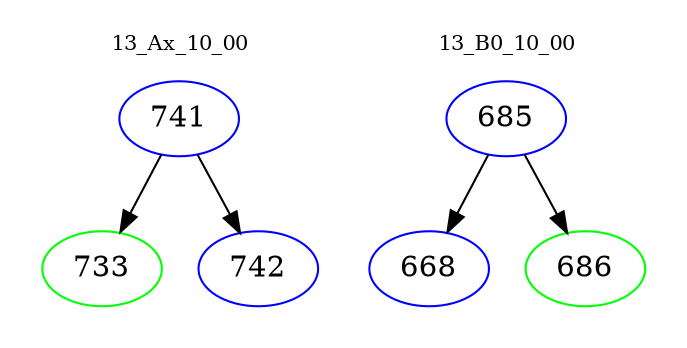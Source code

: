 digraph{
subgraph cluster_0 {
color = white
label = "13_Ax_10_00";
fontsize=10;
T0_741 [label="741", color="blue"]
T0_741 -> T0_733 [color="black"]
T0_733 [label="733", color="green"]
T0_741 -> T0_742 [color="black"]
T0_742 [label="742", color="blue"]
}
subgraph cluster_1 {
color = white
label = "13_B0_10_00";
fontsize=10;
T1_685 [label="685", color="blue"]
T1_685 -> T1_668 [color="black"]
T1_668 [label="668", color="blue"]
T1_685 -> T1_686 [color="black"]
T1_686 [label="686", color="green"]
}
}
